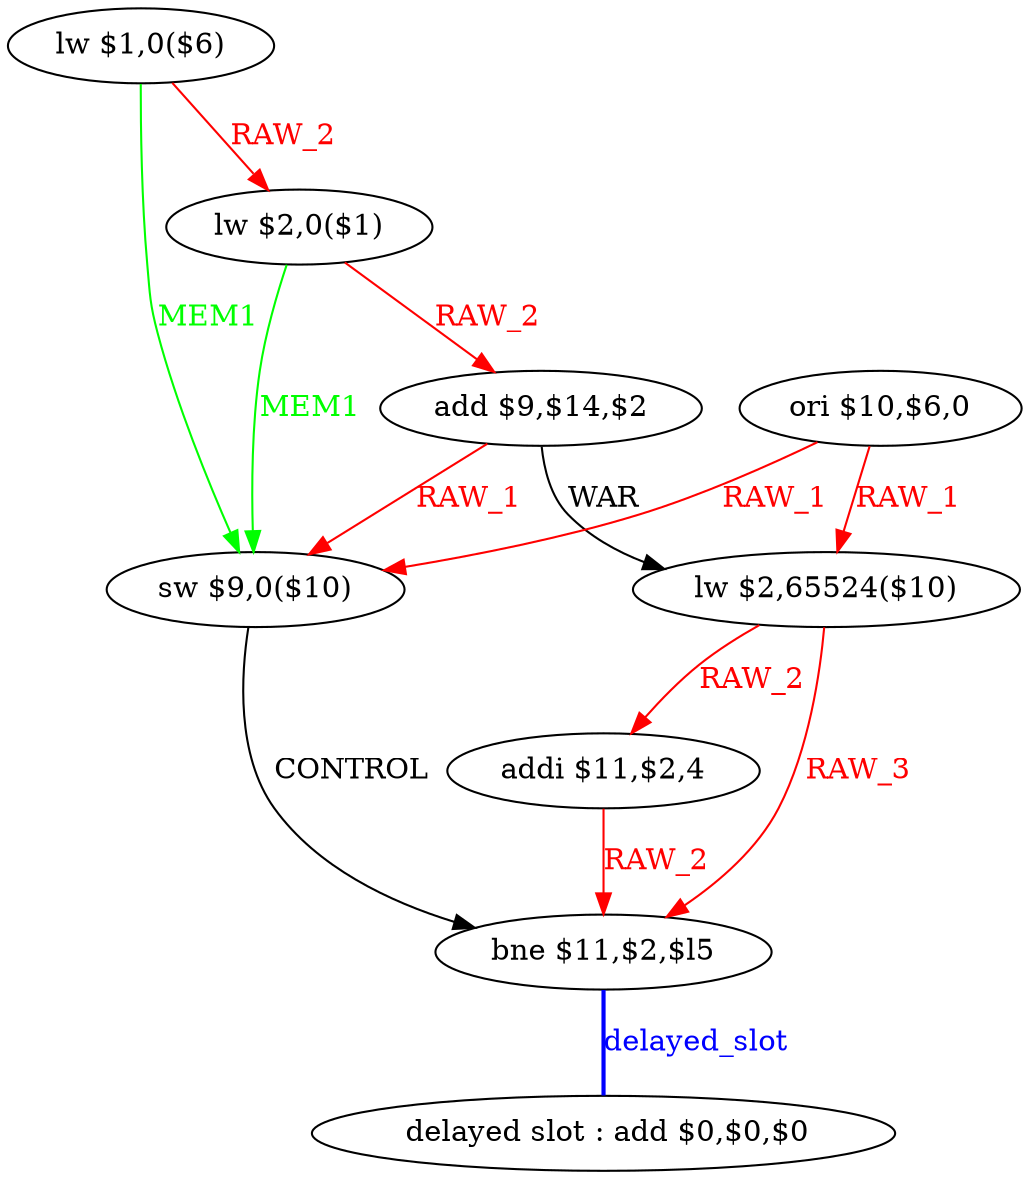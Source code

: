 digraph G1 {
node [shape = ellipse];
i8 [label = " delayed slot : add $0,$0,$0"] ;
i7 ->  i8 [style = bold, dir= none, fontcolor = blue, color = blue, label= "delayed_slot"];
i7 [label = "bne $11,$2,$l5"] ;
i0 [label = "lw $1,0($6)"] ;
i0 ->  i4 [color = green, fontcolor = green, label= "MEM1"];
i0 ->  i1 [color = red, fontcolor = red, label= "RAW_2"];
i4 [label = "sw $9,0($10)"] ;
i4 ->  i7 [label= "CONTROL"];
i1 [label = "lw $2,0($1)"] ;
i1 ->  i4 [color = green, fontcolor = green, label= "MEM1"];
i1 ->  i2 [color = red, fontcolor = red, label= "RAW_2"];
i2 [label = "add $9,$14,$2"] ;
i2 ->  i5 [label= "WAR"];
i2 ->  i4 [color = red, fontcolor = red, label= "RAW_1"];
i5 [label = "lw $2,65524($10)"] ;
i5 ->  i7 [color = red, fontcolor = red, label= "RAW_3"];
i5 ->  i6 [color = red, fontcolor = red, label= "RAW_2"];
i6 [label = "addi $11,$2,4"] ;
i6 ->  i7 [color = red, fontcolor = red, label= "RAW_2"];
i3 [label = "ori $10,$6,0"] ;
i3 ->  i5 [color = red, fontcolor = red, label= "RAW_1"];
i3 ->  i4 [color = red, fontcolor = red, label= "RAW_1"];
}
